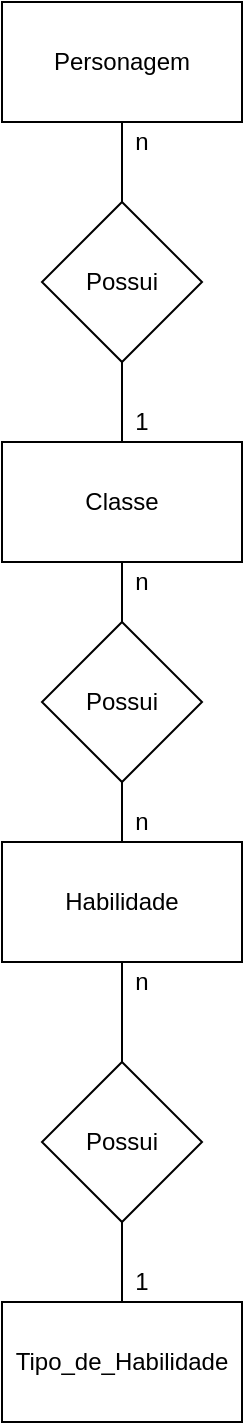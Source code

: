 <mxfile version="14.4.3" type="device" pages="2"><diagram id="mxqPJfwtY9sNOUN1EXhD" name="Conceitual"><mxGraphModel dx="806" dy="490" grid="1" gridSize="10" guides="1" tooltips="1" connect="1" arrows="1" fold="1" page="1" pageScale="1" pageWidth="827" pageHeight="1169" math="0" shadow="0"><root><mxCell id="0"/><mxCell id="1" parent="0"/><mxCell id="ee0K-P-8tKqlekM4LkRU-1" value="Personagem" style="rounded=0;whiteSpace=wrap;html=1;" parent="1" vertex="1"><mxGeometry x="340" y="150" width="120" height="60" as="geometry"/></mxCell><mxCell id="ee0K-P-8tKqlekM4LkRU-2" value="Classe" style="rounded=0;whiteSpace=wrap;html=1;" parent="1" vertex="1"><mxGeometry x="340" y="370" width="120" height="60" as="geometry"/></mxCell><mxCell id="ee0K-P-8tKqlekM4LkRU-3" value="Habilidade" style="rounded=0;whiteSpace=wrap;html=1;" parent="1" vertex="1"><mxGeometry x="340" y="570" width="120" height="60" as="geometry"/></mxCell><mxCell id="ee0K-P-8tKqlekM4LkRU-4" value="Possui" style="rhombus;whiteSpace=wrap;html=1;" parent="1" vertex="1"><mxGeometry x="360" y="250" width="80" height="80" as="geometry"/></mxCell><mxCell id="ee0K-P-8tKqlekM4LkRU-5" value="" style="endArrow=none;html=1;entryX=0.5;entryY=1;entryDx=0;entryDy=0;exitX=0.5;exitY=0;exitDx=0;exitDy=0;" parent="1" source="ee0K-P-8tKqlekM4LkRU-4" target="ee0K-P-8tKqlekM4LkRU-1" edge="1"><mxGeometry width="50" height="50" relative="1" as="geometry"><mxPoint x="590" y="400" as="sourcePoint"/><mxPoint x="640" y="350" as="targetPoint"/></mxGeometry></mxCell><mxCell id="ee0K-P-8tKqlekM4LkRU-6" value="" style="endArrow=none;html=1;entryX=0.5;entryY=1;entryDx=0;entryDy=0;exitX=0.5;exitY=0;exitDx=0;exitDy=0;" parent="1" source="ee0K-P-8tKqlekM4LkRU-2" target="ee0K-P-8tKqlekM4LkRU-4" edge="1"><mxGeometry width="50" height="50" relative="1" as="geometry"><mxPoint x="590" y="400" as="sourcePoint"/><mxPoint x="640" y="350" as="targetPoint"/></mxGeometry></mxCell><mxCell id="ee0K-P-8tKqlekM4LkRU-7" value="Possui" style="rhombus;whiteSpace=wrap;html=1;" parent="1" vertex="1"><mxGeometry x="360" y="460" width="80" height="80" as="geometry"/></mxCell><mxCell id="ee0K-P-8tKqlekM4LkRU-8" value="" style="endArrow=none;html=1;entryX=0.5;entryY=1;entryDx=0;entryDy=0;exitX=0.5;exitY=0;exitDx=0;exitDy=0;" parent="1" source="ee0K-P-8tKqlekM4LkRU-7" target="ee0K-P-8tKqlekM4LkRU-2" edge="1"><mxGeometry width="50" height="50" relative="1" as="geometry"><mxPoint x="410" y="380" as="sourcePoint"/><mxPoint x="410" y="340" as="targetPoint"/></mxGeometry></mxCell><mxCell id="ee0K-P-8tKqlekM4LkRU-9" value="" style="endArrow=none;html=1;entryX=0.5;entryY=1;entryDx=0;entryDy=0;exitX=0.5;exitY=0;exitDx=0;exitDy=0;" parent="1" source="ee0K-P-8tKqlekM4LkRU-3" target="ee0K-P-8tKqlekM4LkRU-7" edge="1"><mxGeometry width="50" height="50" relative="1" as="geometry"><mxPoint x="410" y="470" as="sourcePoint"/><mxPoint x="410" y="440" as="targetPoint"/></mxGeometry></mxCell><mxCell id="ee0K-P-8tKqlekM4LkRU-10" value="n" style="text;html=1;strokeColor=none;fillColor=none;align=center;verticalAlign=middle;whiteSpace=wrap;rounded=0;" parent="1" vertex="1"><mxGeometry x="390" y="210" width="40" height="20" as="geometry"/></mxCell><mxCell id="ee0K-P-8tKqlekM4LkRU-11" value="1" style="text;html=1;strokeColor=none;fillColor=none;align=center;verticalAlign=middle;whiteSpace=wrap;rounded=0;" parent="1" vertex="1"><mxGeometry x="390" y="350" width="40" height="20" as="geometry"/></mxCell><mxCell id="ee0K-P-8tKqlekM4LkRU-12" value="n" style="text;html=1;strokeColor=none;fillColor=none;align=center;verticalAlign=middle;whiteSpace=wrap;rounded=0;" parent="1" vertex="1"><mxGeometry x="390" y="430" width="40" height="20" as="geometry"/></mxCell><mxCell id="ee0K-P-8tKqlekM4LkRU-13" value="n" style="text;html=1;strokeColor=none;fillColor=none;align=center;verticalAlign=middle;whiteSpace=wrap;rounded=0;" parent="1" vertex="1"><mxGeometry x="390" y="550" width="40" height="20" as="geometry"/></mxCell><mxCell id="yiVtKkqWxhkPuX-zcxpr-1" value="Tipo_de_Habilidade" style="rounded=0;whiteSpace=wrap;html=1;" parent="1" vertex="1"><mxGeometry x="340" y="800" width="120" height="60" as="geometry"/></mxCell><mxCell id="yiVtKkqWxhkPuX-zcxpr-2" value="Possui" style="rhombus;whiteSpace=wrap;html=1;" parent="1" vertex="1"><mxGeometry x="360" y="680" width="80" height="80" as="geometry"/></mxCell><mxCell id="yiVtKkqWxhkPuX-zcxpr-3" value="" style="endArrow=none;html=1;exitX=0.5;exitY=0;exitDx=0;exitDy=0;entryX=0.5;entryY=1;entryDx=0;entryDy=0;" parent="1" source="yiVtKkqWxhkPuX-zcxpr-2" target="ee0K-P-8tKqlekM4LkRU-3" edge="1"><mxGeometry width="50" height="50" relative="1" as="geometry"><mxPoint x="500" y="560" as="sourcePoint"/><mxPoint x="550" y="510" as="targetPoint"/></mxGeometry></mxCell><mxCell id="yiVtKkqWxhkPuX-zcxpr-4" value="" style="endArrow=none;html=1;entryX=0.5;entryY=1;entryDx=0;entryDy=0;exitX=0.5;exitY=0;exitDx=0;exitDy=0;" parent="1" source="yiVtKkqWxhkPuX-zcxpr-1" target="yiVtKkqWxhkPuX-zcxpr-2" edge="1"><mxGeometry width="50" height="50" relative="1" as="geometry"><mxPoint x="500" y="910" as="sourcePoint"/><mxPoint x="550" y="860" as="targetPoint"/></mxGeometry></mxCell><mxCell id="yiVtKkqWxhkPuX-zcxpr-5" value="n" style="text;html=1;strokeColor=none;fillColor=none;align=center;verticalAlign=middle;whiteSpace=wrap;rounded=0;" parent="1" vertex="1"><mxGeometry x="390" y="630" width="40" height="20" as="geometry"/></mxCell><mxCell id="yiVtKkqWxhkPuX-zcxpr-6" value="1" style="text;html=1;strokeColor=none;fillColor=none;align=center;verticalAlign=middle;whiteSpace=wrap;rounded=0;" parent="1" vertex="1"><mxGeometry x="390" y="780" width="40" height="20" as="geometry"/></mxCell></root></mxGraphModel></diagram><diagram id="8_Z1A6QJLl2-J0muZtu_" name="Logico"><mxGraphModel dx="1499" dy="408" grid="1" gridSize="10" guides="1" tooltips="1" connect="1" arrows="1" fold="1" page="1" pageScale="1" pageWidth="827" pageHeight="1169" math="0" shadow="0"><root><mxCell id="I5f9u-lgy2PhY_wZSGom-0"/><mxCell id="I5f9u-lgy2PhY_wZSGom-1" parent="I5f9u-lgy2PhY_wZSGom-0"/><mxCell id="I5f9u-lgy2PhY_wZSGom-2" value="Classe" style="shape=table;startSize=30;container=1;collapsible=1;childLayout=tableLayout;fixedRows=1;rowLines=0;fontStyle=1;align=center;resizeLast=1;" parent="I5f9u-lgy2PhY_wZSGom-1" vertex="1"><mxGeometry x="80" y="260" width="180" height="100" as="geometry"/></mxCell><mxCell id="I5f9u-lgy2PhY_wZSGom-3" value="" style="shape=partialRectangle;collapsible=0;dropTarget=0;pointerEvents=0;fillColor=none;top=0;left=0;bottom=1;right=0;points=[[0,0.5],[1,0.5]];portConstraint=eastwest;" parent="I5f9u-lgy2PhY_wZSGom-2" vertex="1"><mxGeometry y="30" width="180" height="30" as="geometry"/></mxCell><mxCell id="I5f9u-lgy2PhY_wZSGom-4" value="PK" style="shape=partialRectangle;connectable=0;fillColor=none;top=0;left=0;bottom=0;right=0;fontStyle=1;overflow=hidden;" parent="I5f9u-lgy2PhY_wZSGom-3" vertex="1"><mxGeometry width="30" height="30" as="geometry"/></mxCell><mxCell id="I5f9u-lgy2PhY_wZSGom-5" value="idClasse" style="shape=partialRectangle;connectable=0;fillColor=none;top=0;left=0;bottom=0;right=0;align=left;spacingLeft=6;fontStyle=1;overflow=hidden;" parent="I5f9u-lgy2PhY_wZSGom-3" vertex="1"><mxGeometry x="30" width="150" height="30" as="geometry"/></mxCell><mxCell id="I5f9u-lgy2PhY_wZSGom-6" value="" style="shape=partialRectangle;collapsible=0;dropTarget=0;pointerEvents=0;fillColor=none;top=0;left=0;bottom=0;right=0;points=[[0,0.5],[1,0.5]];portConstraint=eastwest;" parent="I5f9u-lgy2PhY_wZSGom-2" vertex="1"><mxGeometry y="60" width="180" height="30" as="geometry"/></mxCell><mxCell id="I5f9u-lgy2PhY_wZSGom-7" value="" style="shape=partialRectangle;connectable=0;fillColor=none;top=0;left=0;bottom=0;right=0;editable=1;overflow=hidden;" parent="I5f9u-lgy2PhY_wZSGom-6" vertex="1"><mxGeometry width="30" height="30" as="geometry"/></mxCell><mxCell id="I5f9u-lgy2PhY_wZSGom-8" value="Nome_da_Classe" style="shape=partialRectangle;connectable=0;fillColor=none;top=0;left=0;bottom=0;right=0;align=left;spacingLeft=6;overflow=hidden;" parent="I5f9u-lgy2PhY_wZSGom-6" vertex="1"><mxGeometry x="30" width="150" height="30" as="geometry"/></mxCell><mxCell id="4ynjOUTZwyBcDgu7Mett-0" value="Personagem" style="shape=table;startSize=30;container=1;collapsible=1;childLayout=tableLayout;fixedRows=1;rowLines=0;fontStyle=1;align=center;resizeLast=1;" parent="I5f9u-lgy2PhY_wZSGom-1" vertex="1"><mxGeometry x="-240" y="230" width="230" height="250" as="geometry"/></mxCell><mxCell id="4ynjOUTZwyBcDgu7Mett-1" value="" style="shape=partialRectangle;collapsible=0;dropTarget=0;pointerEvents=0;fillColor=none;top=0;left=0;bottom=0;right=0;points=[[0,0.5],[1,0.5]];portConstraint=eastwest;" parent="4ynjOUTZwyBcDgu7Mett-0" vertex="1"><mxGeometry y="30" width="230" height="30" as="geometry"/></mxCell><mxCell id="4ynjOUTZwyBcDgu7Mett-2" value="PK" style="shape=partialRectangle;connectable=0;fillColor=none;top=0;left=0;bottom=0;right=0;fontStyle=1;overflow=hidden;" parent="4ynjOUTZwyBcDgu7Mett-1" vertex="1"><mxGeometry width="60" height="30" as="geometry"/></mxCell><mxCell id="4ynjOUTZwyBcDgu7Mett-3" value="idPersonagem" style="shape=partialRectangle;connectable=0;fillColor=none;top=0;left=0;bottom=0;right=0;align=left;spacingLeft=6;fontStyle=1;overflow=hidden;" parent="4ynjOUTZwyBcDgu7Mett-1" vertex="1"><mxGeometry x="60" width="170" height="30" as="geometry"/></mxCell><mxCell id="4ynjOUTZwyBcDgu7Mett-4" value="" style="shape=partialRectangle;collapsible=0;dropTarget=0;pointerEvents=0;fillColor=none;top=0;left=0;bottom=1;right=0;points=[[0,0.5],[1,0.5]];portConstraint=eastwest;" parent="4ynjOUTZwyBcDgu7Mett-0" vertex="1"><mxGeometry y="60" width="230" height="30" as="geometry"/></mxCell><mxCell id="4ynjOUTZwyBcDgu7Mett-5" value="FK" style="shape=partialRectangle;connectable=0;fillColor=none;top=0;left=0;bottom=0;right=0;fontStyle=1;overflow=hidden;" parent="4ynjOUTZwyBcDgu7Mett-4" vertex="1"><mxGeometry width="60" height="30" as="geometry"/></mxCell><mxCell id="4ynjOUTZwyBcDgu7Mett-6" value="idClasse" style="shape=partialRectangle;connectable=0;fillColor=none;top=0;left=0;bottom=0;right=0;align=left;spacingLeft=6;fontStyle=1;overflow=hidden;" parent="4ynjOUTZwyBcDgu7Mett-4" vertex="1"><mxGeometry x="60" width="170" height="30" as="geometry"/></mxCell><mxCell id="4ynjOUTZwyBcDgu7Mett-7" value="" style="shape=partialRectangle;collapsible=0;dropTarget=0;pointerEvents=0;fillColor=none;top=0;left=0;bottom=0;right=0;points=[[0,0.5],[1,0.5]];portConstraint=eastwest;" parent="4ynjOUTZwyBcDgu7Mett-0" vertex="1"><mxGeometry y="90" width="230" height="30" as="geometry"/></mxCell><mxCell id="4ynjOUTZwyBcDgu7Mett-8" value="" style="shape=partialRectangle;connectable=0;fillColor=none;top=0;left=0;bottom=0;right=0;editable=1;overflow=hidden;" parent="4ynjOUTZwyBcDgu7Mett-7" vertex="1"><mxGeometry width="60" height="30" as="geometry"/></mxCell><mxCell id="4ynjOUTZwyBcDgu7Mett-9" value="Nome_do_Personagem" style="shape=partialRectangle;connectable=0;fillColor=none;top=0;left=0;bottom=0;right=0;align=left;spacingLeft=6;overflow=hidden;" parent="4ynjOUTZwyBcDgu7Mett-7" vertex="1"><mxGeometry x="60" width="170" height="30" as="geometry"/></mxCell><mxCell id="I5f9u-lgy2PhY_wZSGom-9" value="" style="shape=partialRectangle;collapsible=0;dropTarget=0;pointerEvents=0;fillColor=none;top=0;left=0;bottom=0;right=0;points=[[0,0.5],[1,0.5]];portConstraint=eastwest;" parent="4ynjOUTZwyBcDgu7Mett-0" vertex="1"><mxGeometry y="120" width="230" height="30" as="geometry"/></mxCell><mxCell id="I5f9u-lgy2PhY_wZSGom-10" value="" style="shape=partialRectangle;connectable=0;fillColor=none;top=0;left=0;bottom=0;right=0;editable=1;overflow=hidden;" parent="I5f9u-lgy2PhY_wZSGom-9" vertex="1"><mxGeometry width="60" height="30" as="geometry"/></mxCell><mxCell id="I5f9u-lgy2PhY_wZSGom-11" value="Vida_maxima" style="shape=partialRectangle;connectable=0;fillColor=none;top=0;left=0;bottom=0;right=0;align=left;spacingLeft=6;overflow=hidden;" parent="I5f9u-lgy2PhY_wZSGom-9" vertex="1"><mxGeometry x="60" width="170" height="30" as="geometry"/></mxCell><mxCell id="I5f9u-lgy2PhY_wZSGom-12" value="" style="shape=partialRectangle;collapsible=0;dropTarget=0;pointerEvents=0;fillColor=none;top=0;left=0;bottom=0;right=0;points=[[0,0.5],[1,0.5]];portConstraint=eastwest;" parent="4ynjOUTZwyBcDgu7Mett-0" vertex="1"><mxGeometry y="150" width="230" height="30" as="geometry"/></mxCell><mxCell id="I5f9u-lgy2PhY_wZSGom-13" value="" style="shape=partialRectangle;connectable=0;fillColor=none;top=0;left=0;bottom=0;right=0;editable=1;overflow=hidden;" parent="I5f9u-lgy2PhY_wZSGom-12" vertex="1"><mxGeometry width="60" height="30" as="geometry"/></mxCell><mxCell id="I5f9u-lgy2PhY_wZSGom-14" value="Mana_Maxima" style="shape=partialRectangle;connectable=0;fillColor=none;top=0;left=0;bottom=0;right=0;align=left;spacingLeft=6;overflow=hidden;" parent="I5f9u-lgy2PhY_wZSGom-12" vertex="1"><mxGeometry x="60" width="170" height="30" as="geometry"/></mxCell><mxCell id="4ynjOUTZwyBcDgu7Mett-10" value="" style="shape=partialRectangle;collapsible=0;dropTarget=0;pointerEvents=0;fillColor=none;top=0;left=0;bottom=0;right=0;points=[[0,0.5],[1,0.5]];portConstraint=eastwest;" parent="4ynjOUTZwyBcDgu7Mett-0" vertex="1"><mxGeometry y="180" width="230" height="30" as="geometry"/></mxCell><mxCell id="4ynjOUTZwyBcDgu7Mett-11" value="" style="shape=partialRectangle;connectable=0;fillColor=none;top=0;left=0;bottom=0;right=0;editable=1;overflow=hidden;" parent="4ynjOUTZwyBcDgu7Mett-10" vertex="1"><mxGeometry width="60" height="30" as="geometry"/></mxCell><mxCell id="4ynjOUTZwyBcDgu7Mett-12" value="Data_de_Criação" style="shape=partialRectangle;connectable=0;fillColor=none;top=0;left=0;bottom=0;right=0;align=left;spacingLeft=6;overflow=hidden;" parent="4ynjOUTZwyBcDgu7Mett-10" vertex="1"><mxGeometry x="60" width="170" height="30" as="geometry"/></mxCell><mxCell id="4ynjOUTZwyBcDgu7Mett-37" value="" style="shape=partialRectangle;collapsible=0;dropTarget=0;pointerEvents=0;fillColor=none;top=0;left=0;bottom=0;right=0;points=[[0,0.5],[1,0.5]];portConstraint=eastwest;" parent="4ynjOUTZwyBcDgu7Mett-0" vertex="1"><mxGeometry y="210" width="230" height="30" as="geometry"/></mxCell><mxCell id="4ynjOUTZwyBcDgu7Mett-38" value="" style="shape=partialRectangle;connectable=0;fillColor=none;top=0;left=0;bottom=0;right=0;editable=1;overflow=hidden;" parent="4ynjOUTZwyBcDgu7Mett-37" vertex="1"><mxGeometry width="60" height="30" as="geometry"/></mxCell><mxCell id="4ynjOUTZwyBcDgu7Mett-39" value="Data_de_Atualização" style="shape=partialRectangle;connectable=0;fillColor=none;top=0;left=0;bottom=0;right=0;align=left;spacingLeft=6;overflow=hidden;" parent="4ynjOUTZwyBcDgu7Mett-37" vertex="1"><mxGeometry x="60" width="170" height="30" as="geometry"/></mxCell><mxCell id="4ynjOUTZwyBcDgu7Mett-40" value="" style="edgeStyle=entityRelationEdgeStyle;fontSize=12;html=1;endArrow=ERoneToMany;entryX=1;entryY=0.5;entryDx=0;entryDy=0;exitX=0;exitY=0.5;exitDx=0;exitDy=0;" parent="I5f9u-lgy2PhY_wZSGom-1" source="I5f9u-lgy2PhY_wZSGom-3" target="4ynjOUTZwyBcDgu7Mett-4" edge="1"><mxGeometry width="100" height="100" relative="1" as="geometry"><mxPoint x="30" y="440" as="sourcePoint"/><mxPoint x="130" y="340" as="targetPoint"/></mxGeometry></mxCell><mxCell id="r8mqPevThpnZ66bXCn_v-3" value="Habilidades_da_Classe" style="shape=table;startSize=30;container=1;collapsible=1;childLayout=tableLayout;fixedRows=1;rowLines=0;fontStyle=1;align=center;resizeLast=1;" parent="I5f9u-lgy2PhY_wZSGom-1" vertex="1"><mxGeometry x="413.5" y="290" width="180" height="100" as="geometry"/></mxCell><mxCell id="r8mqPevThpnZ66bXCn_v-4" value="" style="shape=partialRectangle;collapsible=0;dropTarget=0;pointerEvents=0;fillColor=none;top=0;left=0;bottom=0;right=0;points=[[0,0.5],[1,0.5]];portConstraint=eastwest;" parent="r8mqPevThpnZ66bXCn_v-3" vertex="1"><mxGeometry y="30" width="180" height="30" as="geometry"/></mxCell><mxCell id="r8mqPevThpnZ66bXCn_v-5" value="FK" style="shape=partialRectangle;connectable=0;fillColor=none;top=0;left=0;bottom=0;right=0;fontStyle=1;overflow=hidden;" parent="r8mqPevThpnZ66bXCn_v-4" vertex="1"><mxGeometry width="60" height="30" as="geometry"/></mxCell><mxCell id="r8mqPevThpnZ66bXCn_v-6" value="idClasse" style="shape=partialRectangle;connectable=0;fillColor=none;top=0;left=0;bottom=0;right=0;align=left;spacingLeft=6;fontStyle=1;overflow=hidden;" parent="r8mqPevThpnZ66bXCn_v-4" vertex="1"><mxGeometry x="60" width="120" height="30" as="geometry"/></mxCell><mxCell id="r8mqPevThpnZ66bXCn_v-7" value="" style="shape=partialRectangle;collapsible=0;dropTarget=0;pointerEvents=0;fillColor=none;top=0;left=0;bottom=1;right=0;points=[[0,0.5],[1,0.5]];portConstraint=eastwest;" parent="r8mqPevThpnZ66bXCn_v-3" vertex="1"><mxGeometry y="60" width="180" height="30" as="geometry"/></mxCell><mxCell id="r8mqPevThpnZ66bXCn_v-8" value="FK" style="shape=partialRectangle;connectable=0;fillColor=none;top=0;left=0;bottom=0;right=0;fontStyle=1;overflow=hidden;" parent="r8mqPevThpnZ66bXCn_v-7" vertex="1"><mxGeometry width="60" height="30" as="geometry"/></mxCell><mxCell id="r8mqPevThpnZ66bXCn_v-9" value="idHabilidade" style="shape=partialRectangle;connectable=0;fillColor=none;top=0;left=0;bottom=0;right=0;align=left;spacingLeft=6;fontStyle=1;overflow=hidden;" parent="r8mqPevThpnZ66bXCn_v-7" vertex="1"><mxGeometry x="60" width="120" height="30" as="geometry"/></mxCell><mxCell id="r8mqPevThpnZ66bXCn_v-16" value="" style="edgeStyle=orthogonalEdgeStyle;fontSize=12;html=1;endArrow=ERoneToMany;entryX=0;entryY=0.5;entryDx=0;entryDy=0;exitX=1;exitY=0.5;exitDx=0;exitDy=0;" parent="I5f9u-lgy2PhY_wZSGom-1" source="I5f9u-lgy2PhY_wZSGom-3" target="r8mqPevThpnZ66bXCn_v-4" edge="1"><mxGeometry width="100" height="100" relative="1" as="geometry"><mxPoint x="410" y="450" as="sourcePoint"/><mxPoint x="510" y="350" as="targetPoint"/></mxGeometry></mxCell><mxCell id="r8mqPevThpnZ66bXCn_v-20" value="" style="fontSize=12;html=1;endArrow=ERoneToMany;entryX=1;entryY=0.5;entryDx=0;entryDy=0;edgeStyle=orthogonalEdgeStyle;exitX=0;exitY=0.5;exitDx=0;exitDy=0;" parent="I5f9u-lgy2PhY_wZSGom-1" source="lnUbYY4YK5eND1Zztkux-1" target="r8mqPevThpnZ66bXCn_v-7" edge="1"><mxGeometry width="100" height="100" relative="1" as="geometry"><mxPoint x="800" y="360" as="sourcePoint"/><mxPoint x="640" y="480" as="targetPoint"/></mxGeometry></mxCell><mxCell id="lnUbYY4YK5eND1Zztkux-0" value="Habilidade" style="shape=table;startSize=30;container=1;collapsible=1;childLayout=tableLayout;fixedRows=1;rowLines=0;fontStyle=1;align=center;resizeLast=1;" parent="I5f9u-lgy2PhY_wZSGom-1" vertex="1"><mxGeometry x="750" y="275" width="180" height="130" as="geometry"/></mxCell><mxCell id="lnUbYY4YK5eND1Zztkux-1" value="" style="shape=partialRectangle;collapsible=0;dropTarget=0;pointerEvents=0;fillColor=none;top=0;left=0;bottom=0;right=0;points=[[0,0.5],[1,0.5]];portConstraint=eastwest;" parent="lnUbYY4YK5eND1Zztkux-0" vertex="1"><mxGeometry y="30" width="180" height="30" as="geometry"/></mxCell><mxCell id="lnUbYY4YK5eND1Zztkux-2" value="PK" style="shape=partialRectangle;connectable=0;fillColor=none;top=0;left=0;bottom=0;right=0;fontStyle=1;overflow=hidden;" parent="lnUbYY4YK5eND1Zztkux-1" vertex="1"><mxGeometry width="60" height="30" as="geometry"/></mxCell><mxCell id="lnUbYY4YK5eND1Zztkux-3" value="idHabilidade" style="shape=partialRectangle;connectable=0;fillColor=none;top=0;left=0;bottom=0;right=0;align=left;spacingLeft=6;fontStyle=1;overflow=hidden;" parent="lnUbYY4YK5eND1Zztkux-1" vertex="1"><mxGeometry x="60" width="120" height="30" as="geometry"/></mxCell><mxCell id="lnUbYY4YK5eND1Zztkux-4" value="" style="shape=partialRectangle;collapsible=0;dropTarget=0;pointerEvents=0;fillColor=none;top=0;left=0;bottom=1;right=0;points=[[0,0.5],[1,0.5]];portConstraint=eastwest;" parent="lnUbYY4YK5eND1Zztkux-0" vertex="1"><mxGeometry y="60" width="180" height="30" as="geometry"/></mxCell><mxCell id="lnUbYY4YK5eND1Zztkux-5" value="FK" style="shape=partialRectangle;connectable=0;fillColor=none;top=0;left=0;bottom=0;right=0;fontStyle=1;overflow=hidden;" parent="lnUbYY4YK5eND1Zztkux-4" vertex="1"><mxGeometry width="60" height="30" as="geometry"/></mxCell><mxCell id="lnUbYY4YK5eND1Zztkux-6" value="idTipoHabilidade" style="shape=partialRectangle;connectable=0;fillColor=none;top=0;left=0;bottom=0;right=0;align=left;spacingLeft=6;fontStyle=1;overflow=hidden;" parent="lnUbYY4YK5eND1Zztkux-4" vertex="1"><mxGeometry x="60" width="120" height="30" as="geometry"/></mxCell><mxCell id="lnUbYY4YK5eND1Zztkux-7" value="" style="shape=partialRectangle;collapsible=0;dropTarget=0;pointerEvents=0;fillColor=none;top=0;left=0;bottom=0;right=0;points=[[0,0.5],[1,0.5]];portConstraint=eastwest;" parent="lnUbYY4YK5eND1Zztkux-0" vertex="1"><mxGeometry y="90" width="180" height="30" as="geometry"/></mxCell><mxCell id="lnUbYY4YK5eND1Zztkux-8" value="" style="shape=partialRectangle;connectable=0;fillColor=none;top=0;left=0;bottom=0;right=0;editable=1;overflow=hidden;" parent="lnUbYY4YK5eND1Zztkux-7" vertex="1"><mxGeometry width="60" height="30" as="geometry"/></mxCell><mxCell id="lnUbYY4YK5eND1Zztkux-9" value="Nome_Habilidade" style="shape=partialRectangle;connectable=0;fillColor=none;top=0;left=0;bottom=0;right=0;align=left;spacingLeft=6;overflow=hidden;" parent="lnUbYY4YK5eND1Zztkux-7" vertex="1"><mxGeometry x="60" width="120" height="30" as="geometry"/></mxCell><mxCell id="lnUbYY4YK5eND1Zztkux-13" value="Tipo de Habilidade" style="shape=table;startSize=30;container=1;collapsible=1;childLayout=tableLayout;fixedRows=1;rowLines=0;fontStyle=1;align=center;resizeLast=1;" parent="I5f9u-lgy2PhY_wZSGom-1" vertex="1"><mxGeometry x="1070" y="290" width="180" height="100" as="geometry"/></mxCell><mxCell id="lnUbYY4YK5eND1Zztkux-14" value="" style="shape=partialRectangle;collapsible=0;dropTarget=0;pointerEvents=0;fillColor=none;top=0;left=0;bottom=1;right=0;points=[[0,0.5],[1,0.5]];portConstraint=eastwest;" parent="lnUbYY4YK5eND1Zztkux-13" vertex="1"><mxGeometry y="30" width="180" height="30" as="geometry"/></mxCell><mxCell id="lnUbYY4YK5eND1Zztkux-15" value="PK" style="shape=partialRectangle;connectable=0;fillColor=none;top=0;left=0;bottom=0;right=0;fontStyle=1;overflow=hidden;" parent="lnUbYY4YK5eND1Zztkux-14" vertex="1"><mxGeometry width="30" height="30" as="geometry"/></mxCell><mxCell id="lnUbYY4YK5eND1Zztkux-16" value="idTipoHabilidade" style="shape=partialRectangle;connectable=0;fillColor=none;top=0;left=0;bottom=0;right=0;align=left;spacingLeft=6;fontStyle=1;overflow=hidden;" parent="lnUbYY4YK5eND1Zztkux-14" vertex="1"><mxGeometry x="30" width="150" height="30" as="geometry"/></mxCell><mxCell id="lnUbYY4YK5eND1Zztkux-17" value="" style="shape=partialRectangle;collapsible=0;dropTarget=0;pointerEvents=0;fillColor=none;top=0;left=0;bottom=0;right=0;points=[[0,0.5],[1,0.5]];portConstraint=eastwest;" parent="lnUbYY4YK5eND1Zztkux-13" vertex="1"><mxGeometry y="60" width="180" height="30" as="geometry"/></mxCell><mxCell id="lnUbYY4YK5eND1Zztkux-18" value="" style="shape=partialRectangle;connectable=0;fillColor=none;top=0;left=0;bottom=0;right=0;editable=1;overflow=hidden;" parent="lnUbYY4YK5eND1Zztkux-17" vertex="1"><mxGeometry width="30" height="30" as="geometry"/></mxCell><mxCell id="lnUbYY4YK5eND1Zztkux-19" value="TIpo_de_Habilidade" style="shape=partialRectangle;connectable=0;fillColor=none;top=0;left=0;bottom=0;right=0;align=left;spacingLeft=6;overflow=hidden;" parent="lnUbYY4YK5eND1Zztkux-17" vertex="1"><mxGeometry x="30" width="150" height="30" as="geometry"/></mxCell><mxCell id="lnUbYY4YK5eND1Zztkux-26" value="" style="fontSize=12;html=1;endArrow=ERoneToMany;entryX=1;entryY=0.5;entryDx=0;entryDy=0;exitX=0;exitY=0.5;exitDx=0;exitDy=0;edgeStyle=orthogonalEdgeStyle;curved=1;" parent="I5f9u-lgy2PhY_wZSGom-1" source="lnUbYY4YK5eND1Zztkux-14" target="lnUbYY4YK5eND1Zztkux-4" edge="1"><mxGeometry width="100" height="100" relative="1" as="geometry"><mxPoint x="830" y="490" as="sourcePoint"/><mxPoint x="1010" y="390" as="targetPoint"/></mxGeometry></mxCell></root></mxGraphModel></diagram></mxfile>